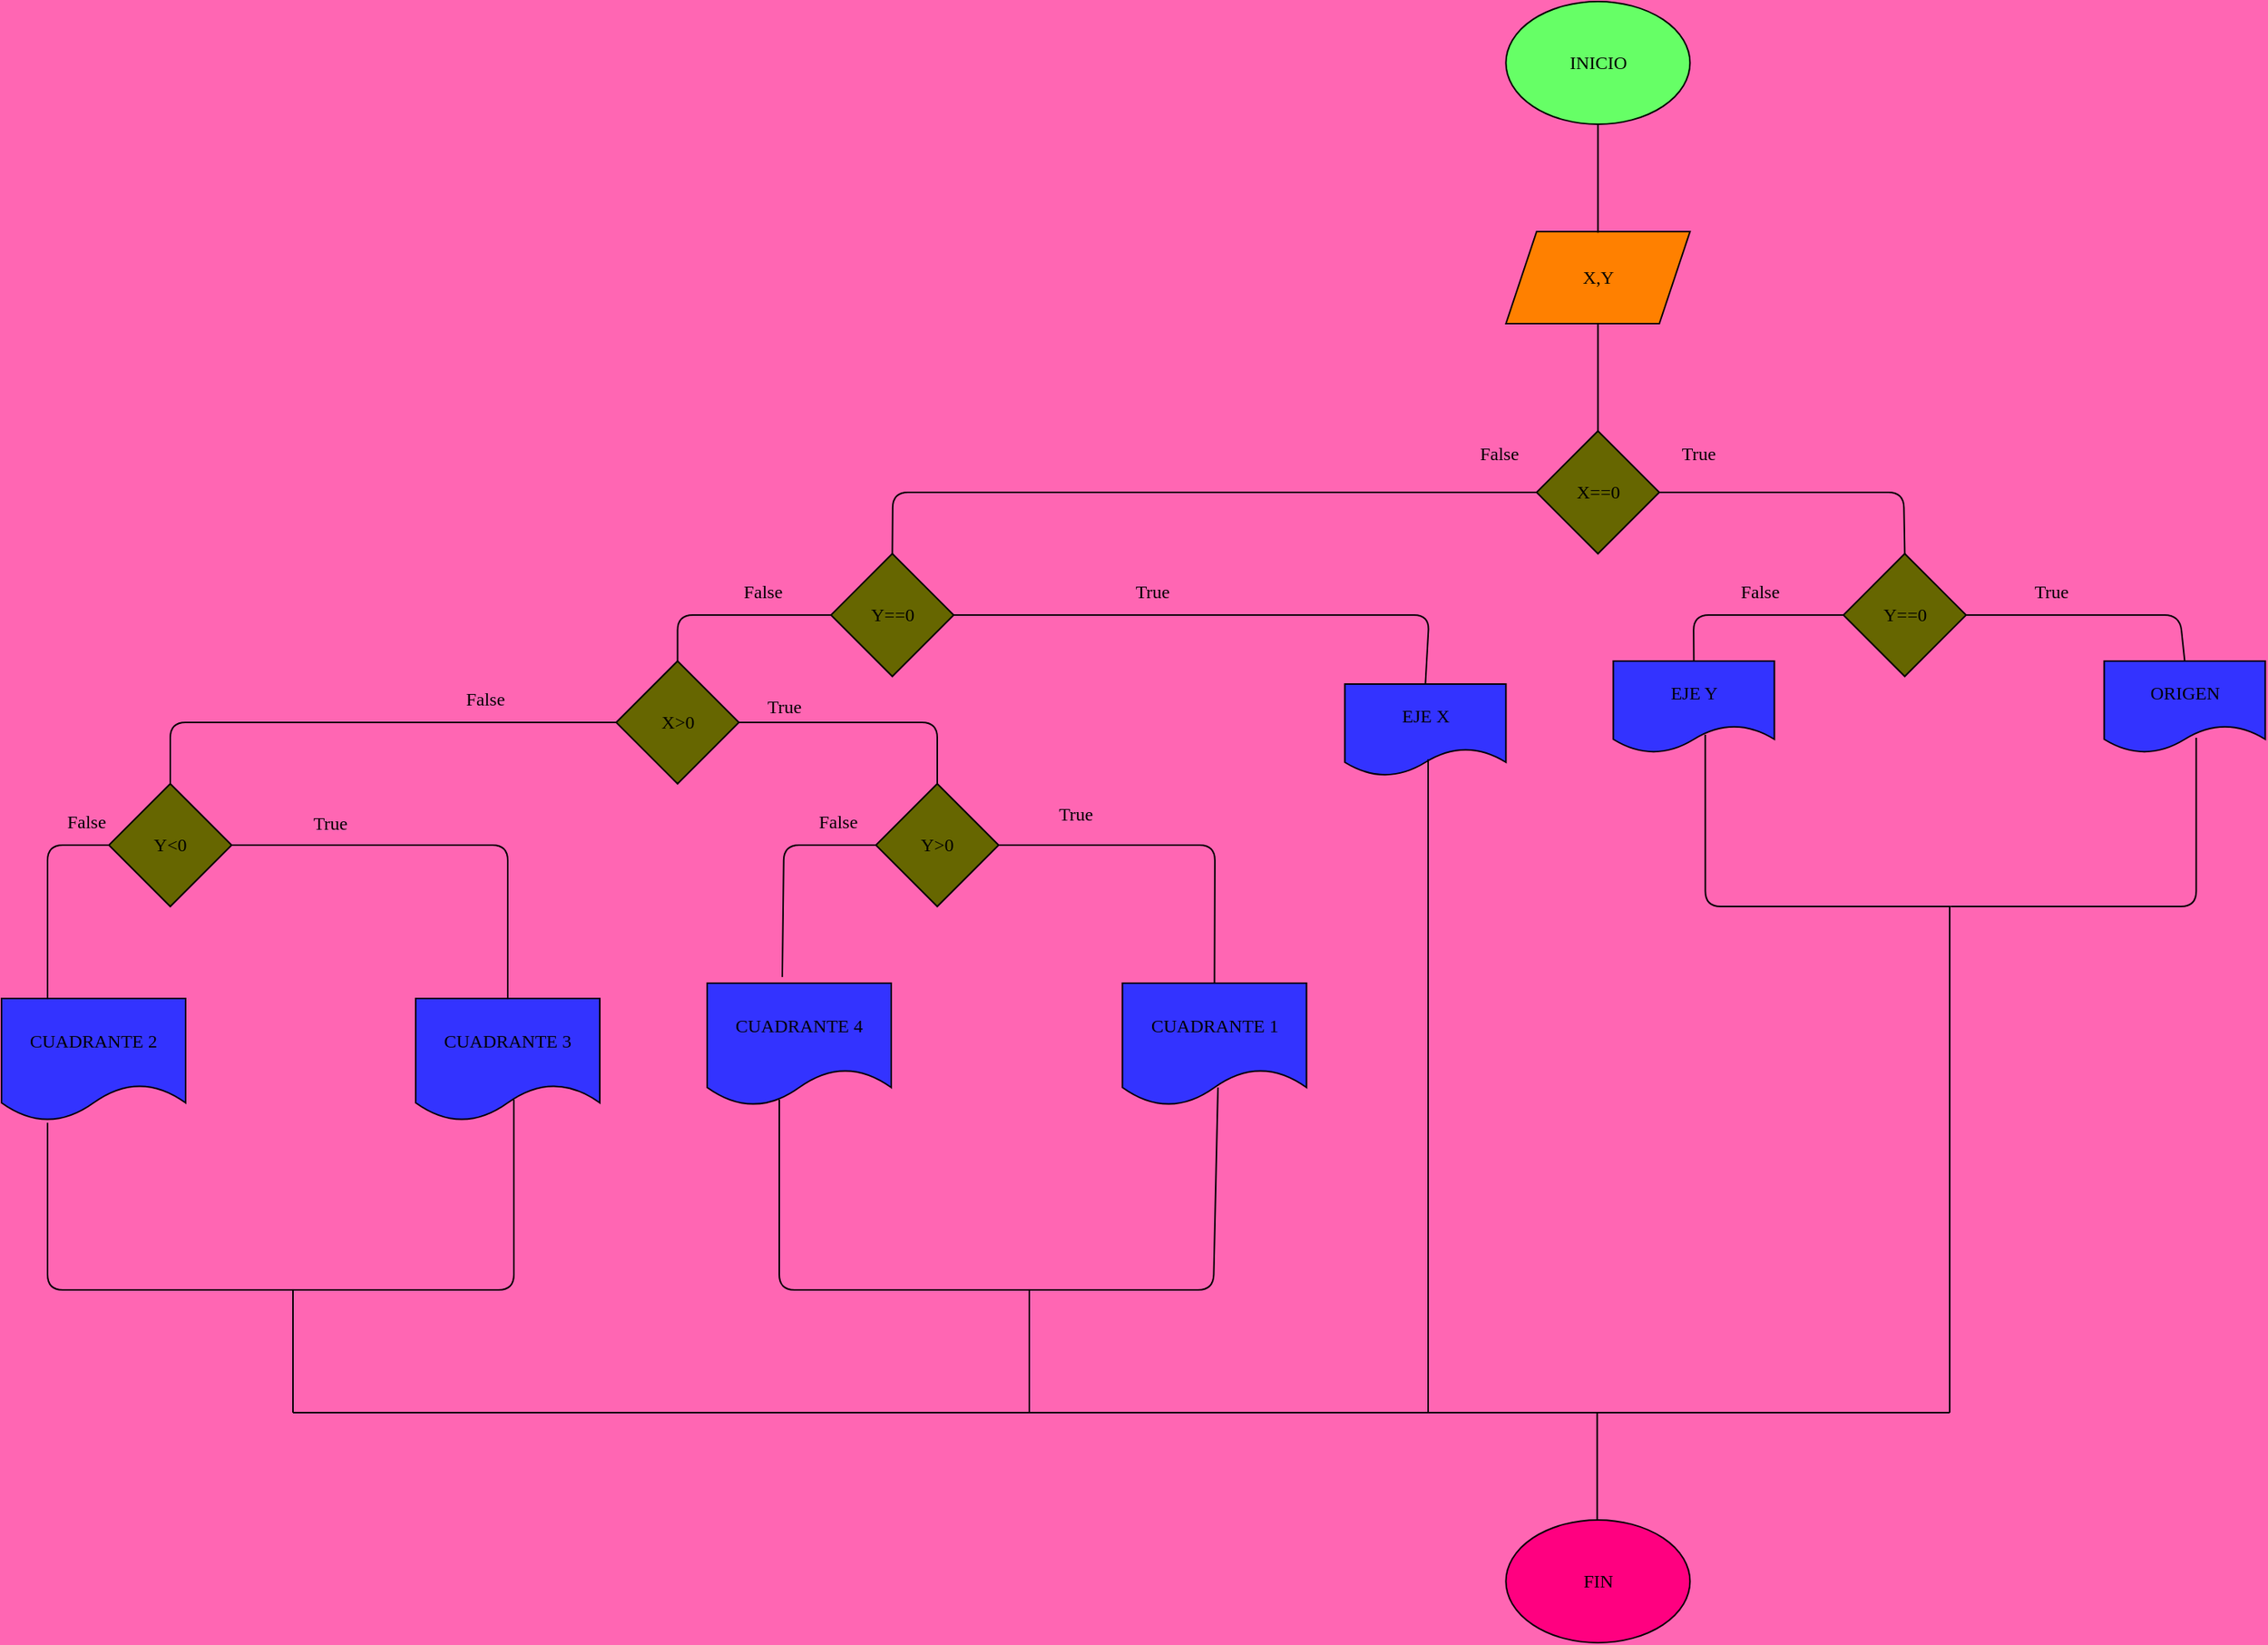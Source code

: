 <mxfile>
    <diagram id="StT7xC1vbbR5JQmQoB8D" name="Página-1">
        <mxGraphModel dx="662" dy="401" grid="1" gridSize="10" guides="1" tooltips="1" connect="1" arrows="0" fold="1" page="1" pageScale="1" pageWidth="827" pageHeight="1169" background="#FF66B3" math="0" shadow="0">
            <root>
                <mxCell id="0"/>
                <mxCell id="1" parent="0"/>
                <mxCell id="67" value="FIN" style="ellipse;whiteSpace=wrap;html=1;fontFamily=Times New Roman;fontSize=12;fillColor=#FF0080;" vertex="1" parent="1">
                    <mxGeometry x="990.71" y="1070" width="120" height="80" as="geometry"/>
                </mxCell>
                <mxCell id="2" value="&lt;font face=&quot;Times New Roman&quot;&gt;INICIO&lt;/font&gt;" style="ellipse;whiteSpace=wrap;html=1;fillColor=#66FF66;" vertex="1" parent="1">
                    <mxGeometry x="990.71" y="80" width="120" height="80" as="geometry"/>
                </mxCell>
                <mxCell id="3" value="X,Y" style="shape=parallelogram;perimeter=parallelogramPerimeter;whiteSpace=wrap;html=1;fixedSize=1;fontFamily=Times New Roman;fillColor=#FF8000;" vertex="1" parent="1">
                    <mxGeometry x="990.71" y="230" width="120" height="60" as="geometry"/>
                </mxCell>
                <mxCell id="4" value="True" style="text;html=1;align=center;verticalAlign=middle;resizable=0;points=[];autosize=1;strokeColor=none;fillColor=none;fontFamily=Times New Roman;" vertex="1" parent="1">
                    <mxGeometry x="1090.71" y="360" width="50" height="30" as="geometry"/>
                </mxCell>
                <mxCell id="7" value="X==0" style="rhombus;whiteSpace=wrap;html=1;fontFamily=Times New Roman;fillColor=#666600;" vertex="1" parent="1">
                    <mxGeometry x="1010.71" y="360" width="80" height="80" as="geometry"/>
                </mxCell>
                <mxCell id="10" value="False" style="text;html=1;align=center;verticalAlign=middle;resizable=0;points=[];autosize=1;strokeColor=none;fillColor=none;fontFamily=Times New Roman;" vertex="1" parent="1">
                    <mxGeometry x="960.71" y="360" width="50" height="30" as="geometry"/>
                </mxCell>
                <mxCell id="12" value="Y==0" style="rhombus;whiteSpace=wrap;html=1;fontFamily=Times New Roman;fillColor=#666600;" vertex="1" parent="1">
                    <mxGeometry x="550.71" y="440" width="80" height="80" as="geometry"/>
                </mxCell>
                <mxCell id="13" value="Y==0" style="rhombus;whiteSpace=wrap;html=1;fontFamily=Times New Roman;fillColor=#666600;" vertex="1" parent="1">
                    <mxGeometry x="1210.71" y="440" width="80" height="80" as="geometry"/>
                </mxCell>
                <mxCell id="17" value="EJE Y" style="shape=document;whiteSpace=wrap;html=1;boundedLbl=1;fontFamily=Times New Roman;fillColor=#3333FF;" vertex="1" parent="1">
                    <mxGeometry x="1060.71" y="510" width="105" height="60" as="geometry"/>
                </mxCell>
                <mxCell id="18" value="ORIGEN" style="shape=document;whiteSpace=wrap;html=1;boundedLbl=1;fontFamily=Times New Roman;fillColor=#3333FF;" vertex="1" parent="1">
                    <mxGeometry x="1380.71" y="510" width="105" height="60" as="geometry"/>
                </mxCell>
                <mxCell id="21" value="" style="endArrow=none;html=1;fontFamily=Times New Roman;exitX=0.571;exitY=0.8;exitDx=0;exitDy=0;exitPerimeter=0;" edge="1" parent="1" source="17">
                    <mxGeometry width="50" height="50" relative="1" as="geometry">
                        <mxPoint x="1113.21" y="620" as="sourcePoint"/>
                        <mxPoint x="1280.71" y="670" as="targetPoint"/>
                        <Array as="points">
                            <mxPoint x="1120.71" y="670"/>
                        </Array>
                    </mxGeometry>
                </mxCell>
                <mxCell id="22" value="" style="endArrow=none;html=1;fontFamily=Times New Roman;" edge="1" parent="1">
                    <mxGeometry width="50" height="50" relative="1" as="geometry">
                        <mxPoint x="1440.71" y="560" as="sourcePoint"/>
                        <mxPoint x="1280.71" y="670" as="targetPoint"/>
                        <Array as="points">
                            <mxPoint x="1440.71" y="670"/>
                        </Array>
                    </mxGeometry>
                </mxCell>
                <mxCell id="24" value="True" style="text;html=1;align=center;verticalAlign=middle;resizable=0;points=[];autosize=1;strokeColor=none;fillColor=none;fontFamily=Times New Roman;" vertex="1" parent="1">
                    <mxGeometry x="1320.71" y="450" width="50" height="30" as="geometry"/>
                </mxCell>
                <mxCell id="25" value="False" style="text;html=1;align=center;verticalAlign=middle;resizable=0;points=[];autosize=1;strokeColor=none;fillColor=none;fontFamily=Times New Roman;" vertex="1" parent="1">
                    <mxGeometry x="1130.71" y="450" width="50" height="30" as="geometry"/>
                </mxCell>
                <mxCell id="26" value="" style="endArrow=none;html=1;fontFamily=Times New Roman;entryX=0.5;entryY=0;entryDx=0;entryDy=0;exitX=1;exitY=0.5;exitDx=0;exitDy=0;" edge="1" parent="1" source="12" target="29">
                    <mxGeometry width="50" height="50" relative="1" as="geometry">
                        <mxPoint x="860.71" y="480" as="sourcePoint"/>
                        <mxPoint x="930.71" y="480" as="targetPoint"/>
                        <Array as="points">
                            <mxPoint x="940.71" y="480"/>
                        </Array>
                    </mxGeometry>
                </mxCell>
                <mxCell id="27" value="&lt;font style=&quot;font-size: 12px;&quot;&gt;True&lt;/font&gt;" style="edgeLabel;html=1;align=center;verticalAlign=middle;resizable=0;points=[];fontFamily=Times New Roman;labelBackgroundColor=none;" vertex="1" connectable="0" parent="26">
                    <mxGeometry x="-0.274" y="4" relative="1" as="geometry">
                        <mxPoint y="-11" as="offset"/>
                    </mxGeometry>
                </mxCell>
                <mxCell id="28" value="" style="endArrow=none;html=1;fontFamily=Times New Roman;entryX=0.5;entryY=0;entryDx=0;entryDy=0;" edge="1" parent="1" source="12" target="30">
                    <mxGeometry width="50" height="50" relative="1" as="geometry">
                        <mxPoint x="479.999" y="530" as="sourcePoint"/>
                        <mxPoint x="479.999" y="480" as="targetPoint"/>
                        <Array as="points">
                            <mxPoint x="450.71" y="480"/>
                        </Array>
                    </mxGeometry>
                </mxCell>
                <mxCell id="29" value="EJE X" style="shape=document;whiteSpace=wrap;html=1;boundedLbl=1;fontFamily=Times New Roman;fillColor=#3333FF;" vertex="1" parent="1">
                    <mxGeometry x="885.71" y="525" width="105" height="60" as="geometry"/>
                </mxCell>
                <mxCell id="30" value="X&amp;gt;0" style="rhombus;whiteSpace=wrap;html=1;fontFamily=Times New Roman;fontSize=12;fillColor=#666600;" vertex="1" parent="1">
                    <mxGeometry x="410.71" y="510" width="80" height="80" as="geometry"/>
                </mxCell>
                <mxCell id="31" value="False" style="text;html=1;align=center;verticalAlign=middle;resizable=0;points=[];autosize=1;strokeColor=none;fillColor=none;fontFamily=Times New Roman;" vertex="1" parent="1">
                    <mxGeometry x="480.71" y="450" width="50" height="30" as="geometry"/>
                </mxCell>
                <mxCell id="32" value="" style="endArrow=none;html=1;fontFamily=Times New Roman;fontSize=12;entryX=0.5;entryY=0;entryDx=0;entryDy=0;" edge="1" parent="1" source="30" target="36">
                    <mxGeometry width="50" height="50" relative="1" as="geometry">
                        <mxPoint x="490.71" y="600" as="sourcePoint"/>
                        <mxPoint x="561.421" y="550" as="targetPoint"/>
                        <Array as="points">
                            <mxPoint x="620" y="550"/>
                        </Array>
                    </mxGeometry>
                </mxCell>
                <mxCell id="34" value="" style="endArrow=none;html=1;fontFamily=Times New Roman;fontSize=12;entryX=0.5;entryY=0;entryDx=0;entryDy=0;" edge="1" parent="1" source="30" target="35">
                    <mxGeometry width="50" height="50" relative="1" as="geometry">
                        <mxPoint x="339.999" y="600" as="sourcePoint"/>
                        <mxPoint x="339.999" y="550" as="targetPoint"/>
                        <Array as="points">
                            <mxPoint x="120" y="550"/>
                        </Array>
                    </mxGeometry>
                </mxCell>
                <mxCell id="35" value="Y&amp;lt;0" style="rhombus;whiteSpace=wrap;html=1;fontFamily=Times New Roman;fontSize=12;fillColor=#666600;" vertex="1" parent="1">
                    <mxGeometry x="80" y="590" width="80" height="80" as="geometry"/>
                </mxCell>
                <mxCell id="36" value="Y&amp;gt;0" style="rhombus;whiteSpace=wrap;html=1;fontFamily=Times New Roman;fontSize=12;fillColor=#666600;" vertex="1" parent="1">
                    <mxGeometry x="580" y="590" width="80" height="80" as="geometry"/>
                </mxCell>
                <mxCell id="37" value="CUADRANTE 2" style="shape=document;whiteSpace=wrap;html=1;boundedLbl=1;fontFamily=Times New Roman;fontSize=12;fillColor=#3333FF;" vertex="1" parent="1">
                    <mxGeometry x="10" y="730" width="120" height="80" as="geometry"/>
                </mxCell>
                <mxCell id="38" value="CUADRANTE 4" style="shape=document;whiteSpace=wrap;html=1;boundedLbl=1;fontFamily=Times New Roman;fontSize=12;fillColor=#3333FF;" vertex="1" parent="1">
                    <mxGeometry x="470" y="720" width="120" height="80" as="geometry"/>
                </mxCell>
                <mxCell id="39" value="CUADRANTE 1" style="shape=document;whiteSpace=wrap;html=1;boundedLbl=1;fontFamily=Times New Roman;fontSize=12;fillColor=#3333FF;" vertex="1" parent="1">
                    <mxGeometry x="740.71" y="720" width="120" height="80" as="geometry"/>
                </mxCell>
                <mxCell id="40" value="CUADRANTE 3" style="shape=document;whiteSpace=wrap;html=1;boundedLbl=1;fontFamily=Times New Roman;fontSize=12;fillColor=#3333FF;" vertex="1" parent="1">
                    <mxGeometry x="280" y="730" width="120" height="80" as="geometry"/>
                </mxCell>
                <mxCell id="43" value="" style="endArrow=none;html=1;fontFamily=Times New Roman;fontSize=12;entryX=0.408;entryY=-0.05;entryDx=0;entryDy=0;entryPerimeter=0;" edge="1" parent="1" source="36" target="38">
                    <mxGeometry width="50" height="50" relative="1" as="geometry">
                        <mxPoint x="509.289" y="680" as="sourcePoint"/>
                        <mxPoint x="509.289" y="630" as="targetPoint"/>
                        <Array as="points">
                            <mxPoint x="520" y="630"/>
                        </Array>
                    </mxGeometry>
                </mxCell>
                <mxCell id="44" value="" style="endArrow=none;html=1;fontFamily=Times New Roman;fontSize=12;entryX=0.5;entryY=0;entryDx=0;entryDy=0;" edge="1" parent="1" source="7" target="12">
                    <mxGeometry width="50" height="50" relative="1" as="geometry">
                        <mxPoint x="709.999" y="450" as="sourcePoint"/>
                        <mxPoint x="709.999" y="400" as="targetPoint"/>
                        <Array as="points">
                            <mxPoint x="591" y="400"/>
                        </Array>
                    </mxGeometry>
                </mxCell>
                <mxCell id="45" value="" style="endArrow=none;html=1;fontFamily=Times New Roman;fontSize=12;" edge="1" parent="1" source="3">
                    <mxGeometry width="50" height="50" relative="1" as="geometry">
                        <mxPoint x="1050.71" y="340" as="sourcePoint"/>
                        <mxPoint x="1050.71" y="360.711" as="targetPoint"/>
                    </mxGeometry>
                </mxCell>
                <mxCell id="46" value="" style="endArrow=none;html=1;fontFamily=Times New Roman;fontSize=12;entryX=0.5;entryY=0;entryDx=0;entryDy=0;" edge="1" parent="1" source="7" target="13">
                    <mxGeometry width="50" height="50" relative="1" as="geometry">
                        <mxPoint x="1090.71" y="450" as="sourcePoint"/>
                        <mxPoint x="1161.421" y="400" as="targetPoint"/>
                        <Array as="points">
                            <mxPoint x="1250" y="400"/>
                        </Array>
                    </mxGeometry>
                </mxCell>
                <mxCell id="47" value="" style="endArrow=none;html=1;fontFamily=Times New Roman;fontSize=12;entryX=0.5;entryY=0;entryDx=0;entryDy=0;" edge="1" parent="1" source="13" target="17">
                    <mxGeometry width="50" height="50" relative="1" as="geometry">
                        <mxPoint x="1139.999" y="530" as="sourcePoint"/>
                        <mxPoint x="1139.999" y="480" as="targetPoint"/>
                        <Array as="points">
                            <mxPoint x="1113" y="480"/>
                        </Array>
                    </mxGeometry>
                </mxCell>
                <mxCell id="48" value="" style="endArrow=none;html=1;fontFamily=Times New Roman;fontSize=12;entryX=0.5;entryY=0;entryDx=0;entryDy=0;" edge="1" parent="1" source="13" target="18">
                    <mxGeometry width="50" height="50" relative="1" as="geometry">
                        <mxPoint x="1290.71" y="530" as="sourcePoint"/>
                        <mxPoint x="1361.421" y="480" as="targetPoint"/>
                        <Array as="points">
                            <mxPoint x="1430" y="480"/>
                        </Array>
                    </mxGeometry>
                </mxCell>
                <mxCell id="49" value="" style="endArrow=none;html=1;fontFamily=Times New Roman;fontSize=12;" edge="1" parent="1" source="2">
                    <mxGeometry width="50" height="50" relative="1" as="geometry">
                        <mxPoint x="1050.71" y="210" as="sourcePoint"/>
                        <mxPoint x="1050.71" y="230.711" as="targetPoint"/>
                    </mxGeometry>
                </mxCell>
                <mxCell id="50" value="" style="endArrow=none;html=1;fontFamily=Times New Roman;fontSize=12;entryX=0.5;entryY=0;entryDx=0;entryDy=0;exitX=1;exitY=0.5;exitDx=0;exitDy=0;" edge="1" parent="1" source="35" target="40">
                    <mxGeometry width="50" height="50" relative="1" as="geometry">
                        <mxPoint x="160" y="680" as="sourcePoint"/>
                        <mxPoint x="230.711" y="630" as="targetPoint"/>
                        <Array as="points">
                            <mxPoint x="340" y="630"/>
                        </Array>
                    </mxGeometry>
                </mxCell>
                <mxCell id="51" value="" style="endArrow=none;html=1;fontFamily=Times New Roman;fontSize=12;entryX=0.25;entryY=0;entryDx=0;entryDy=0;exitX=0;exitY=0.5;exitDx=0;exitDy=0;" edge="1" parent="1" source="35" target="37">
                    <mxGeometry width="50" height="50" relative="1" as="geometry">
                        <mxPoint x="100" y="650" as="sourcePoint"/>
                        <mxPoint x="9.289" y="630" as="targetPoint"/>
                        <Array as="points">
                            <mxPoint x="40" y="630"/>
                        </Array>
                    </mxGeometry>
                </mxCell>
                <mxCell id="52" value="" style="endArrow=none;html=1;fontFamily=Times New Roman;fontSize=12;entryX=0.5;entryY=0;entryDx=0;entryDy=0;exitX=1;exitY=0.5;exitDx=0;exitDy=0;" edge="1" parent="1" source="36" target="39">
                    <mxGeometry width="50" height="50" relative="1" as="geometry">
                        <mxPoint x="660" y="680" as="sourcePoint"/>
                        <mxPoint x="730.711" y="630" as="targetPoint"/>
                        <Array as="points">
                            <mxPoint x="801" y="630"/>
                        </Array>
                    </mxGeometry>
                </mxCell>
                <mxCell id="55" value="" style="endArrow=none;html=1;fontFamily=Times New Roman;fontSize=12;exitX=0.25;exitY=1.013;exitDx=0;exitDy=0;exitPerimeter=0;" edge="1" parent="1" source="37">
                    <mxGeometry width="50" height="50" relative="1" as="geometry">
                        <mxPoint x="70" y="860" as="sourcePoint"/>
                        <mxPoint x="200" y="920" as="targetPoint"/>
                        <Array as="points">
                            <mxPoint x="40" y="920"/>
                        </Array>
                    </mxGeometry>
                </mxCell>
                <mxCell id="56" value="" style="endArrow=none;html=1;fontFamily=Times New Roman;fontSize=12;exitX=0.533;exitY=0.825;exitDx=0;exitDy=0;exitPerimeter=0;" edge="1" parent="1" source="40">
                    <mxGeometry width="50" height="50" relative="1" as="geometry">
                        <mxPoint x="340" y="860" as="sourcePoint"/>
                        <mxPoint x="200" y="920" as="targetPoint"/>
                        <Array as="points">
                            <mxPoint x="344" y="920"/>
                        </Array>
                    </mxGeometry>
                </mxCell>
                <mxCell id="57" value="" style="endArrow=none;html=1;fontFamily=Times New Roman;fontSize=12;" edge="1" parent="1">
                    <mxGeometry width="50" height="50" relative="1" as="geometry">
                        <mxPoint x="200" y="1000" as="sourcePoint"/>
                        <mxPoint x="200" y="920" as="targetPoint"/>
                    </mxGeometry>
                </mxCell>
                <mxCell id="59" value="" style="endArrow=none;html=1;fontFamily=Times New Roman;fontSize=12;exitX=0.392;exitY=0.95;exitDx=0;exitDy=0;exitPerimeter=0;" edge="1" parent="1" source="38">
                    <mxGeometry width="50" height="50" relative="1" as="geometry">
                        <mxPoint x="530" y="850" as="sourcePoint"/>
                        <mxPoint x="680" y="920" as="targetPoint"/>
                        <Array as="points">
                            <mxPoint x="517" y="920"/>
                        </Array>
                    </mxGeometry>
                </mxCell>
                <mxCell id="60" value="" style="endArrow=none;html=1;fontFamily=Times New Roman;fontSize=12;exitX=0.519;exitY=0.85;exitDx=0;exitDy=0;exitPerimeter=0;" edge="1" parent="1" source="39">
                    <mxGeometry width="50" height="50" relative="1" as="geometry">
                        <mxPoint x="800.71" y="850" as="sourcePoint"/>
                        <mxPoint x="680" y="920" as="targetPoint"/>
                        <Array as="points">
                            <mxPoint x="800" y="920"/>
                        </Array>
                    </mxGeometry>
                </mxCell>
                <mxCell id="62" value="" style="endArrow=none;html=1;fontFamily=Times New Roman;fontSize=12;" edge="1" parent="1">
                    <mxGeometry width="50" height="50" relative="1" as="geometry">
                        <mxPoint x="680" y="1000" as="sourcePoint"/>
                        <mxPoint x="680" y="920" as="targetPoint"/>
                    </mxGeometry>
                </mxCell>
                <mxCell id="63" value="" style="endArrow=none;html=1;fontFamily=Times New Roman;fontSize=12;exitX=0.517;exitY=0.817;exitDx=0;exitDy=0;exitPerimeter=0;" edge="1" parent="1" source="29">
                    <mxGeometry width="50" height="50" relative="1" as="geometry">
                        <mxPoint x="938" y="580" as="sourcePoint"/>
                        <mxPoint x="940" y="1000" as="targetPoint"/>
                    </mxGeometry>
                </mxCell>
                <mxCell id="64" value="" style="endArrow=none;html=1;fontFamily=Times New Roman;fontSize=12;" edge="1" parent="1">
                    <mxGeometry width="50" height="50" relative="1" as="geometry">
                        <mxPoint x="1280" y="1000" as="sourcePoint"/>
                        <mxPoint x="1280" y="670" as="targetPoint"/>
                    </mxGeometry>
                </mxCell>
                <mxCell id="65" value="" style="endArrow=none;html=1;fontFamily=Times New Roman;fontSize=12;" edge="1" parent="1">
                    <mxGeometry width="50" height="50" relative="1" as="geometry">
                        <mxPoint x="200" y="1000" as="sourcePoint"/>
                        <mxPoint x="1280" y="1000" as="targetPoint"/>
                    </mxGeometry>
                </mxCell>
                <mxCell id="66" value="" style="endArrow=none;html=1;fontFamily=Times New Roman;fontSize=12;" edge="1" parent="1">
                    <mxGeometry width="50" height="50" relative="1" as="geometry">
                        <mxPoint x="1050.21" y="1070" as="sourcePoint"/>
                        <mxPoint x="1050.21" y="1000" as="targetPoint"/>
                    </mxGeometry>
                </mxCell>
                <mxCell id="68" value="False" style="text;html=1;align=center;verticalAlign=middle;resizable=0;points=[];autosize=1;strokeColor=none;fillColor=none;fontFamily=Times New Roman;" vertex="1" parent="1">
                    <mxGeometry x="40" y="600" width="50" height="30" as="geometry"/>
                </mxCell>
                <mxCell id="69" value="False" style="text;html=1;align=center;verticalAlign=middle;resizable=0;points=[];autosize=1;strokeColor=none;fillColor=none;fontFamily=Times New Roman;" vertex="1" parent="1">
                    <mxGeometry x="530" y="600" width="50" height="30" as="geometry"/>
                </mxCell>
                <mxCell id="70" value="False" style="text;html=1;align=center;verticalAlign=middle;resizable=0;points=[];autosize=1;strokeColor=none;fillColor=none;fontFamily=Times New Roman;" vertex="1" parent="1">
                    <mxGeometry x="300" y="520" width="50" height="30" as="geometry"/>
                </mxCell>
                <mxCell id="71" value="&lt;font style=&quot;font-size: 12px;&quot;&gt;True&lt;/font&gt;" style="edgeLabel;html=1;align=center;verticalAlign=middle;resizable=0;points=[];fontFamily=Times New Roman;rotation=0;labelBackgroundColor=none;" vertex="1" connectable="0" parent="1">
                    <mxGeometry x="220" y="610" as="geometry">
                        <mxPoint x="4" y="6" as="offset"/>
                    </mxGeometry>
                </mxCell>
                <mxCell id="73" value="&lt;font style=&quot;font-size: 12px;&quot;&gt;True&lt;/font&gt;" style="edgeLabel;html=1;align=center;verticalAlign=middle;resizable=0;points=[];fontFamily=Times New Roman;labelBackgroundColor=none;" vertex="1" connectable="0" parent="1">
                    <mxGeometry x="710" y="610" as="geometry"/>
                </mxCell>
                <mxCell id="74" value="&lt;font style=&quot;font-size: 12px;&quot;&gt;True&lt;/font&gt;" style="edgeLabel;html=1;align=center;verticalAlign=middle;resizable=0;points=[];fontFamily=Times New Roman;labelBackgroundColor=none;" vertex="1" connectable="0" parent="1">
                    <mxGeometry x="520" y="540" as="geometry"/>
                </mxCell>
            </root>
        </mxGraphModel>
    </diagram>
</mxfile>